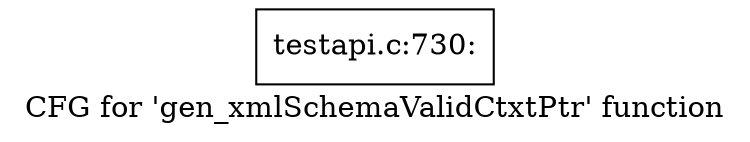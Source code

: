 digraph "CFG for 'gen_xmlSchemaValidCtxtPtr' function" {
	label="CFG for 'gen_xmlSchemaValidCtxtPtr' function";

	Node0x524dc30 [shape=record,label="{testapi.c:730:}"];
}

